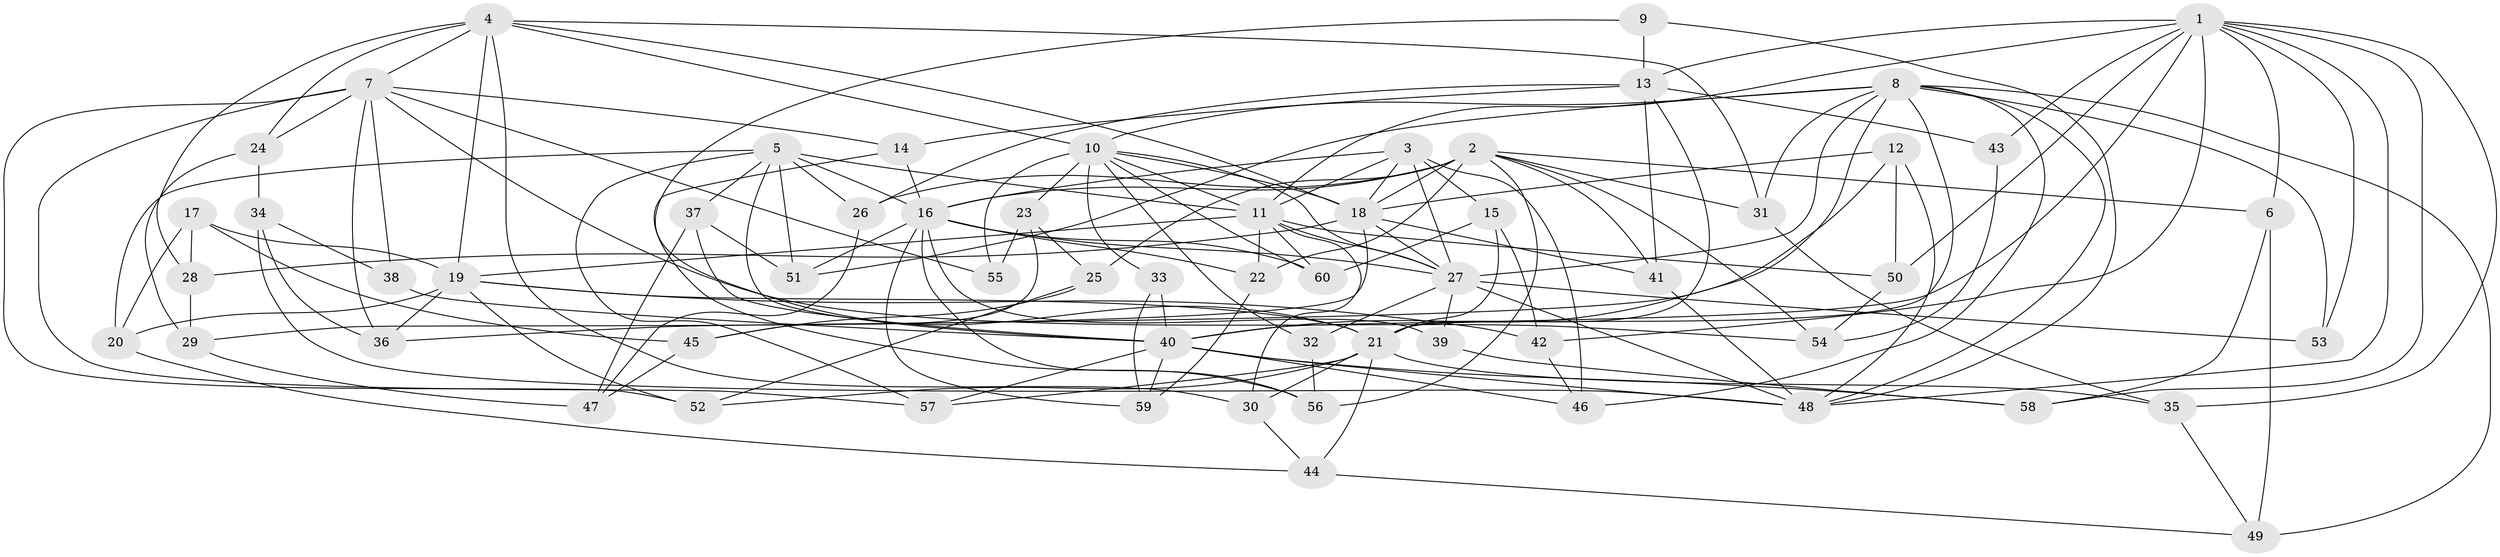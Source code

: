 // original degree distribution, {4: 1.0}
// Generated by graph-tools (version 1.1) at 2025/37/03/09/25 02:37:51]
// undirected, 60 vertices, 160 edges
graph export_dot {
graph [start="1"]
  node [color=gray90,style=filled];
  1;
  2;
  3;
  4;
  5;
  6;
  7;
  8;
  9;
  10;
  11;
  12;
  13;
  14;
  15;
  16;
  17;
  18;
  19;
  20;
  21;
  22;
  23;
  24;
  25;
  26;
  27;
  28;
  29;
  30;
  31;
  32;
  33;
  34;
  35;
  36;
  37;
  38;
  39;
  40;
  41;
  42;
  43;
  44;
  45;
  46;
  47;
  48;
  49;
  50;
  51;
  52;
  53;
  54;
  55;
  56;
  57;
  58;
  59;
  60;
  1 -- 6 [weight=1.0];
  1 -- 11 [weight=1.0];
  1 -- 13 [weight=2.0];
  1 -- 35 [weight=1.0];
  1 -- 40 [weight=1.0];
  1 -- 42 [weight=1.0];
  1 -- 43 [weight=1.0];
  1 -- 48 [weight=1.0];
  1 -- 50 [weight=1.0];
  1 -- 53 [weight=1.0];
  1 -- 58 [weight=1.0];
  2 -- 6 [weight=1.0];
  2 -- 16 [weight=1.0];
  2 -- 18 [weight=3.0];
  2 -- 22 [weight=1.0];
  2 -- 25 [weight=1.0];
  2 -- 26 [weight=1.0];
  2 -- 31 [weight=1.0];
  2 -- 41 [weight=1.0];
  2 -- 54 [weight=1.0];
  2 -- 56 [weight=1.0];
  3 -- 11 [weight=2.0];
  3 -- 15 [weight=1.0];
  3 -- 16 [weight=1.0];
  3 -- 18 [weight=1.0];
  3 -- 27 [weight=2.0];
  3 -- 46 [weight=1.0];
  4 -- 7 [weight=1.0];
  4 -- 10 [weight=1.0];
  4 -- 18 [weight=2.0];
  4 -- 19 [weight=2.0];
  4 -- 24 [weight=1.0];
  4 -- 28 [weight=1.0];
  4 -- 30 [weight=1.0];
  4 -- 31 [weight=1.0];
  5 -- 11 [weight=1.0];
  5 -- 16 [weight=1.0];
  5 -- 20 [weight=1.0];
  5 -- 26 [weight=1.0];
  5 -- 37 [weight=1.0];
  5 -- 40 [weight=1.0];
  5 -- 51 [weight=1.0];
  5 -- 57 [weight=1.0];
  6 -- 49 [weight=1.0];
  6 -- 58 [weight=1.0];
  7 -- 14 [weight=1.0];
  7 -- 24 [weight=1.0];
  7 -- 36 [weight=1.0];
  7 -- 38 [weight=2.0];
  7 -- 52 [weight=1.0];
  7 -- 54 [weight=1.0];
  7 -- 55 [weight=1.0];
  7 -- 57 [weight=1.0];
  8 -- 10 [weight=1.0];
  8 -- 21 [weight=1.0];
  8 -- 27 [weight=1.0];
  8 -- 31 [weight=1.0];
  8 -- 40 [weight=1.0];
  8 -- 46 [weight=1.0];
  8 -- 48 [weight=1.0];
  8 -- 49 [weight=1.0];
  8 -- 51 [weight=1.0];
  8 -- 53 [weight=1.0];
  9 -- 13 [weight=2.0];
  9 -- 21 [weight=1.0];
  9 -- 48 [weight=1.0];
  10 -- 11 [weight=1.0];
  10 -- 18 [weight=1.0];
  10 -- 23 [weight=1.0];
  10 -- 27 [weight=1.0];
  10 -- 32 [weight=2.0];
  10 -- 33 [weight=1.0];
  10 -- 55 [weight=2.0];
  10 -- 60 [weight=1.0];
  11 -- 19 [weight=2.0];
  11 -- 22 [weight=1.0];
  11 -- 27 [weight=1.0];
  11 -- 30 [weight=1.0];
  11 -- 50 [weight=1.0];
  11 -- 60 [weight=1.0];
  12 -- 18 [weight=1.0];
  12 -- 36 [weight=1.0];
  12 -- 48 [weight=1.0];
  12 -- 50 [weight=1.0];
  13 -- 14 [weight=1.0];
  13 -- 21 [weight=1.0];
  13 -- 26 [weight=1.0];
  13 -- 41 [weight=1.0];
  13 -- 43 [weight=2.0];
  14 -- 16 [weight=1.0];
  14 -- 56 [weight=1.0];
  15 -- 21 [weight=1.0];
  15 -- 42 [weight=1.0];
  15 -- 60 [weight=1.0];
  16 -- 22 [weight=1.0];
  16 -- 27 [weight=1.0];
  16 -- 39 [weight=2.0];
  16 -- 51 [weight=1.0];
  16 -- 56 [weight=1.0];
  16 -- 59 [weight=1.0];
  16 -- 60 [weight=1.0];
  17 -- 19 [weight=1.0];
  17 -- 20 [weight=1.0];
  17 -- 28 [weight=1.0];
  17 -- 45 [weight=1.0];
  18 -- 27 [weight=1.0];
  18 -- 28 [weight=1.0];
  18 -- 29 [weight=1.0];
  18 -- 41 [weight=1.0];
  19 -- 20 [weight=1.0];
  19 -- 21 [weight=1.0];
  19 -- 36 [weight=1.0];
  19 -- 42 [weight=1.0];
  19 -- 52 [weight=1.0];
  20 -- 44 [weight=1.0];
  21 -- 30 [weight=1.0];
  21 -- 35 [weight=1.0];
  21 -- 44 [weight=1.0];
  21 -- 52 [weight=1.0];
  21 -- 57 [weight=1.0];
  22 -- 59 [weight=1.0];
  23 -- 25 [weight=1.0];
  23 -- 45 [weight=1.0];
  23 -- 55 [weight=1.0];
  24 -- 29 [weight=1.0];
  24 -- 34 [weight=1.0];
  25 -- 45 [weight=1.0];
  25 -- 52 [weight=1.0];
  26 -- 47 [weight=1.0];
  27 -- 32 [weight=1.0];
  27 -- 39 [weight=1.0];
  27 -- 48 [weight=1.0];
  27 -- 53 [weight=2.0];
  28 -- 29 [weight=1.0];
  29 -- 47 [weight=1.0];
  30 -- 44 [weight=1.0];
  31 -- 35 [weight=1.0];
  32 -- 56 [weight=1.0];
  33 -- 40 [weight=2.0];
  33 -- 59 [weight=1.0];
  34 -- 36 [weight=1.0];
  34 -- 38 [weight=1.0];
  34 -- 48 [weight=1.0];
  35 -- 49 [weight=1.0];
  37 -- 40 [weight=1.0];
  37 -- 47 [weight=1.0];
  37 -- 51 [weight=1.0];
  38 -- 40 [weight=1.0];
  39 -- 58 [weight=1.0];
  40 -- 46 [weight=1.0];
  40 -- 48 [weight=1.0];
  40 -- 57 [weight=1.0];
  40 -- 58 [weight=1.0];
  40 -- 59 [weight=1.0];
  41 -- 48 [weight=1.0];
  42 -- 46 [weight=1.0];
  43 -- 54 [weight=1.0];
  44 -- 49 [weight=1.0];
  45 -- 47 [weight=1.0];
  50 -- 54 [weight=1.0];
}
